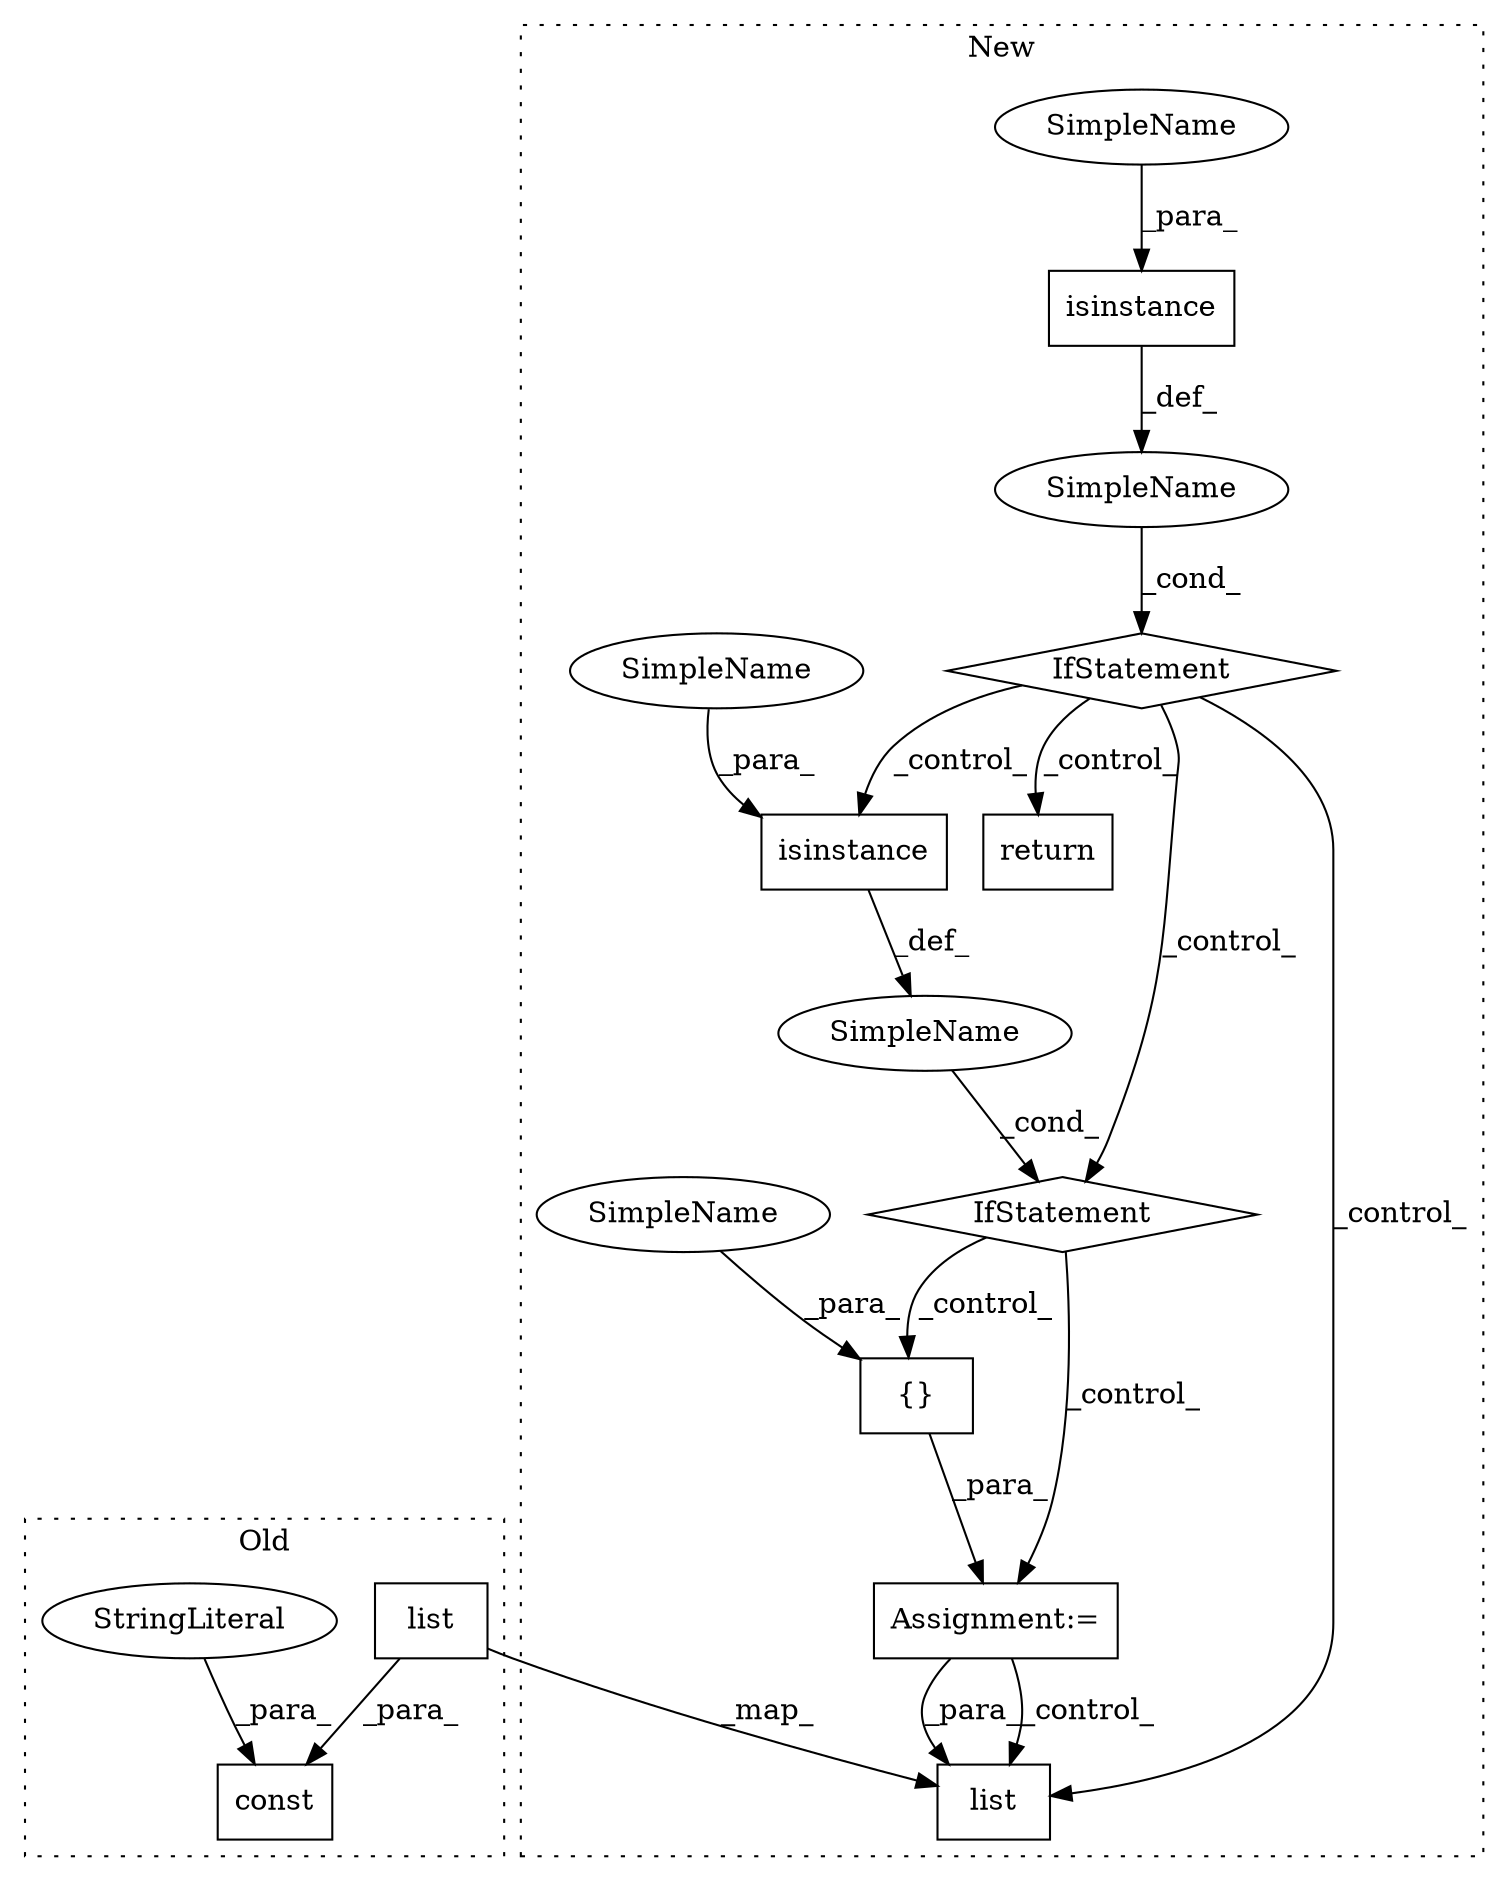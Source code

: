 digraph G {
subgraph cluster0 {
1 [label="const" a="32" s="2636,2661" l="6,1" shape="box"];
5 [label="list" a="32" s="2642,2652" l="5,1" shape="box"];
12 [label="StringLiteral" a="45" s="2654" l="7" shape="ellipse"];
label = "Old";
style="dotted";
}
subgraph cluster1 {
2 [label="{}" a="4" s="2715,2721" l="1,1" shape="box"];
3 [label="Assignment:=" a="7" s="2705" l="1" shape="box"];
4 [label="isinstance" a="32" s="2576,2597" l="11,1" shape="box"];
6 [label="list" a="32" s="2800,2810" l="5,1" shape="box"];
7 [label="IfStatement" a="25" s="2572,2598" l="4,2" shape="diamond"];
8 [label="SimpleName" a="42" s="" l="" shape="ellipse"];
9 [label="IfStatement" a="25" s="2665,2690" l="4,2" shape="diamond"];
10 [label="SimpleName" a="42" s="" l="" shape="ellipse"];
11 [label="isinstance" a="32" s="2669,2689" l="11,1" shape="box"];
13 [label="return" a="41" s="2608" l="7" shape="box"];
14 [label="SimpleName" a="42" s="2680" l="5" shape="ellipse"];
15 [label="SimpleName" a="42" s="2716" l="5" shape="ellipse"];
16 [label="SimpleName" a="42" s="2587" l="5" shape="ellipse"];
label = "New";
style="dotted";
}
2 -> 3 [label="_para_"];
3 -> 6 [label="_para_"];
3 -> 6 [label="_control_"];
4 -> 10 [label="_def_"];
5 -> 1 [label="_para_"];
5 -> 6 [label="_map_"];
7 -> 9 [label="_control_"];
7 -> 6 [label="_control_"];
7 -> 11 [label="_control_"];
7 -> 13 [label="_control_"];
8 -> 9 [label="_cond_"];
9 -> 2 [label="_control_"];
9 -> 3 [label="_control_"];
10 -> 7 [label="_cond_"];
11 -> 8 [label="_def_"];
12 -> 1 [label="_para_"];
14 -> 11 [label="_para_"];
15 -> 2 [label="_para_"];
16 -> 4 [label="_para_"];
}